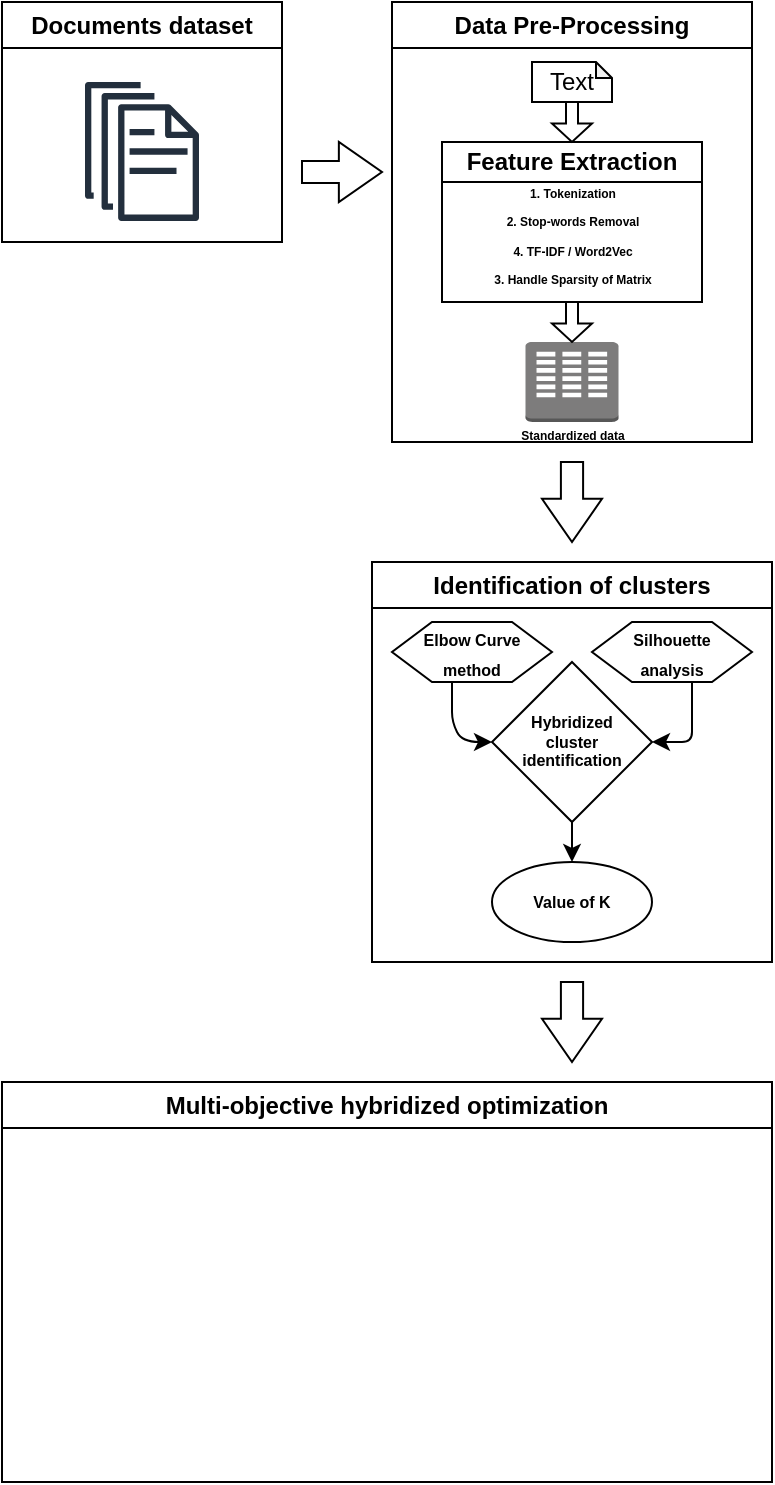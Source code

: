 <mxfile version="20.8.23" type="github">
  <diagram name="Page-1" id="-aEwkYnoBSSh9iiiew5s">
    <mxGraphModel dx="819" dy="432" grid="1" gridSize="10" guides="1" tooltips="1" connect="1" arrows="1" fold="1" page="1" pageScale="1" pageWidth="850" pageHeight="1100" math="0" shadow="0">
      <root>
        <mxCell id="0" />
        <mxCell id="1" parent="0" />
        <mxCell id="MNY5QB3rOqBKM9LWMkKc-1" value="Documents dataset" style="swimlane;whiteSpace=wrap;html=1;" parent="1" vertex="1">
          <mxGeometry x="50" y="80" width="140" height="120" as="geometry" />
        </mxCell>
        <mxCell id="MNY5QB3rOqBKM9LWMkKc-2" value="" style="sketch=0;outlineConnect=0;fontColor=#232F3E;gradientColor=none;fillColor=#232F3D;strokeColor=none;dashed=0;verticalLabelPosition=bottom;verticalAlign=top;align=center;html=1;fontSize=12;fontStyle=0;aspect=fixed;pointerEvents=1;shape=mxgraph.aws4.documents;" parent="MNY5QB3rOqBKM9LWMkKc-1" vertex="1">
          <mxGeometry x="41.5" y="40" width="57" height="69.47" as="geometry" />
        </mxCell>
        <mxCell id="MNY5QB3rOqBKM9LWMkKc-8" value="Data Pre-Processing" style="swimlane;whiteSpace=wrap;html=1;" parent="1" vertex="1">
          <mxGeometry x="245" y="80" width="180" height="220" as="geometry" />
        </mxCell>
        <mxCell id="MNY5QB3rOqBKM9LWMkKc-9" value="Text" style="shape=note;whiteSpace=wrap;html=1;backgroundOutline=1;darkOpacity=0.05;size=8;" parent="MNY5QB3rOqBKM9LWMkKc-8" vertex="1">
          <mxGeometry x="70" y="30" width="40" height="20" as="geometry" />
        </mxCell>
        <mxCell id="MNY5QB3rOqBKM9LWMkKc-11" value="Feature Extraction" style="swimlane;whiteSpace=wrap;html=1;startSize=20;" parent="MNY5QB3rOqBKM9LWMkKc-8" vertex="1">
          <mxGeometry x="25" y="70" width="130" height="80" as="geometry">
            <mxRectangle x="25" y="70" width="150" height="30" as="alternateBounds" />
          </mxGeometry>
        </mxCell>
        <mxCell id="MNY5QB3rOqBKM9LWMkKc-12" value="&lt;font style=&quot;font-size: 6px;&quot;&gt;&lt;b&gt;1. Tokenization&lt;br&gt;2. Stop-words Removal&lt;br&gt;&lt;/b&gt;&lt;b style=&quot;border-color: var(--border-color);&quot;&gt;4. TF-IDF / Word2Vec&lt;/b&gt;&lt;b&gt;&lt;br&gt;3. Handle Sparsity of Matrix&lt;br&gt;&lt;/b&gt;&lt;/font&gt;" style="text;html=1;align=center;verticalAlign=middle;resizable=0;points=[];autosize=1;strokeColor=none;fillColor=none;" parent="MNY5QB3rOqBKM9LWMkKc-11" vertex="1">
          <mxGeometry x="15" y="10" width="100" height="70" as="geometry" />
        </mxCell>
        <mxCell id="MNY5QB3rOqBKM9LWMkKc-27" value="" style="html=1;shadow=0;dashed=0;align=center;verticalAlign=middle;shape=mxgraph.arrows2.arrow;dy=0.7;dx=9.23;direction=south;notch=0;" parent="MNY5QB3rOqBKM9LWMkKc-8" vertex="1">
          <mxGeometry x="80" y="50" width="20" height="20" as="geometry" />
        </mxCell>
        <mxCell id="MNY5QB3rOqBKM9LWMkKc-28" value="" style="outlineConnect=0;dashed=0;verticalLabelPosition=bottom;verticalAlign=top;align=center;html=1;shape=mxgraph.aws3.corporate_data_center;fillColor=#7D7C7C;gradientColor=none;" parent="MNY5QB3rOqBKM9LWMkKc-8" vertex="1">
          <mxGeometry x="66.75" y="170" width="46.5" height="40" as="geometry" />
        </mxCell>
        <mxCell id="MNY5QB3rOqBKM9LWMkKc-29" value="&lt;font style=&quot;font-size: 6px;&quot;&gt;&lt;b&gt;Standardized data&lt;/b&gt;&lt;/font&gt;" style="text;html=1;align=center;verticalAlign=middle;resizable=0;points=[];autosize=1;strokeColor=none;fillColor=none;" parent="MNY5QB3rOqBKM9LWMkKc-8" vertex="1">
          <mxGeometry x="50" y="200" width="80" height="30" as="geometry" />
        </mxCell>
        <mxCell id="MNY5QB3rOqBKM9LWMkKc-25" value="" style="html=1;shadow=0;dashed=0;align=center;verticalAlign=middle;shape=mxgraph.arrows2.arrow;dy=0.7;dx=9.23;direction=south;notch=0;" parent="MNY5QB3rOqBKM9LWMkKc-8" vertex="1">
          <mxGeometry x="80" y="150" width="20" height="20" as="geometry" />
        </mxCell>
        <mxCell id="MNY5QB3rOqBKM9LWMkKc-32" value="" style="html=1;shadow=0;dashed=0;align=center;verticalAlign=middle;shape=mxgraph.arrows2.arrow;dy=0.63;dx=21.57;notch=0;fontSize=6;" parent="1" vertex="1">
          <mxGeometry x="200" y="150" width="40" height="30" as="geometry" />
        </mxCell>
        <mxCell id="IFfjDBuwxmQOcIeURG7v-2" value="" style="html=1;shadow=0;dashed=0;align=center;verticalAlign=middle;shape=mxgraph.arrows2.arrow;dy=0.63;dx=21.57;notch=0;fontSize=6;direction=south;" vertex="1" parent="1">
          <mxGeometry x="320" y="310" width="30" height="40" as="geometry" />
        </mxCell>
        <mxCell id="IFfjDBuwxmQOcIeURG7v-3" value="Identification of clusters" style="swimlane;whiteSpace=wrap;html=1;" vertex="1" parent="1">
          <mxGeometry x="235" y="360" width="200" height="200" as="geometry" />
        </mxCell>
        <mxCell id="IFfjDBuwxmQOcIeURG7v-4" value="&lt;font style=&quot;font-size: 8px;&quot;&gt;&lt;b style=&quot;&quot;&gt;Elbow Curve method&lt;/b&gt;&lt;/font&gt;" style="shape=hexagon;perimeter=hexagonPerimeter2;whiteSpace=wrap;html=1;fixedSize=1;" vertex="1" parent="IFfjDBuwxmQOcIeURG7v-3">
          <mxGeometry x="10" y="30" width="80" height="30" as="geometry" />
        </mxCell>
        <mxCell id="IFfjDBuwxmQOcIeURG7v-7" value="&lt;b&gt;&lt;font style=&quot;font-size: 8px;&quot;&gt;Silhouette &lt;br&gt;analysis&lt;/font&gt;&lt;/b&gt;" style="shape=hexagon;perimeter=hexagonPerimeter2;whiteSpace=wrap;html=1;fixedSize=1;" vertex="1" parent="IFfjDBuwxmQOcIeURG7v-3">
          <mxGeometry x="110" y="30" width="80" height="30" as="geometry" />
        </mxCell>
        <mxCell id="IFfjDBuwxmQOcIeURG7v-16" style="edgeStyle=orthogonalEdgeStyle;rounded=0;orthogonalLoop=1;jettySize=auto;html=1;exitX=0.5;exitY=1;exitDx=0;exitDy=0;entryX=0.5;entryY=0;entryDx=0;entryDy=0;fontSize=8;" edge="1" parent="IFfjDBuwxmQOcIeURG7v-3" source="IFfjDBuwxmQOcIeURG7v-8" target="IFfjDBuwxmQOcIeURG7v-15">
          <mxGeometry relative="1" as="geometry" />
        </mxCell>
        <mxCell id="IFfjDBuwxmQOcIeURG7v-8" value="&lt;b&gt;Hybridized &lt;br&gt;cluster identification&lt;/b&gt;" style="rhombus;whiteSpace=wrap;html=1;fontSize=8;" vertex="1" parent="IFfjDBuwxmQOcIeURG7v-3">
          <mxGeometry x="60" y="50" width="80" height="80" as="geometry" />
        </mxCell>
        <mxCell id="IFfjDBuwxmQOcIeURG7v-12" value="" style="curved=1;endArrow=classic;html=1;rounded=0;fontSize=8;exitX=0.375;exitY=1;exitDx=0;exitDy=0;" edge="1" parent="IFfjDBuwxmQOcIeURG7v-3" source="IFfjDBuwxmQOcIeURG7v-4">
          <mxGeometry width="50" height="50" relative="1" as="geometry">
            <mxPoint x="10" y="140" as="sourcePoint" />
            <mxPoint x="60" y="90" as="targetPoint" />
            <Array as="points">
              <mxPoint x="40" y="70" />
              <mxPoint x="40" y="80" />
              <mxPoint x="45" y="90" />
            </Array>
          </mxGeometry>
        </mxCell>
        <mxCell id="IFfjDBuwxmQOcIeURG7v-13" value="" style="curved=1;endArrow=classic;html=1;rounded=0;fontSize=8;entryX=1;entryY=0.5;entryDx=0;entryDy=0;exitX=0.625;exitY=1;exitDx=0;exitDy=0;" edge="1" parent="IFfjDBuwxmQOcIeURG7v-3" source="IFfjDBuwxmQOcIeURG7v-7" target="IFfjDBuwxmQOcIeURG7v-8">
          <mxGeometry width="50" height="50" relative="1" as="geometry">
            <mxPoint x="160" y="70" as="sourcePoint" />
            <mxPoint x="70" y="100" as="targetPoint" />
            <Array as="points">
              <mxPoint x="160" y="80" />
              <mxPoint x="160" y="90" />
              <mxPoint x="150" y="90" />
            </Array>
          </mxGeometry>
        </mxCell>
        <mxCell id="IFfjDBuwxmQOcIeURG7v-15" value="&lt;b&gt;Value of K&lt;/b&gt;" style="ellipse;whiteSpace=wrap;html=1;fontSize=8;" vertex="1" parent="IFfjDBuwxmQOcIeURG7v-3">
          <mxGeometry x="60" y="150" width="80" height="40" as="geometry" />
        </mxCell>
        <mxCell id="IFfjDBuwxmQOcIeURG7v-17" value="&lt;font style=&quot;font-size: 12px;&quot;&gt;Multi-objective hybridized optimization&lt;/font&gt;" style="swimlane;whiteSpace=wrap;html=1;fontSize=8;" vertex="1" parent="1">
          <mxGeometry x="50" y="620" width="385" height="200" as="geometry" />
        </mxCell>
        <mxCell id="IFfjDBuwxmQOcIeURG7v-19" value="" style="html=1;shadow=0;dashed=0;align=center;verticalAlign=middle;shape=mxgraph.arrows2.arrow;dy=0.63;dx=21.57;notch=0;fontSize=6;direction=south;" vertex="1" parent="1">
          <mxGeometry x="320" y="570" width="30" height="40" as="geometry" />
        </mxCell>
      </root>
    </mxGraphModel>
  </diagram>
</mxfile>
